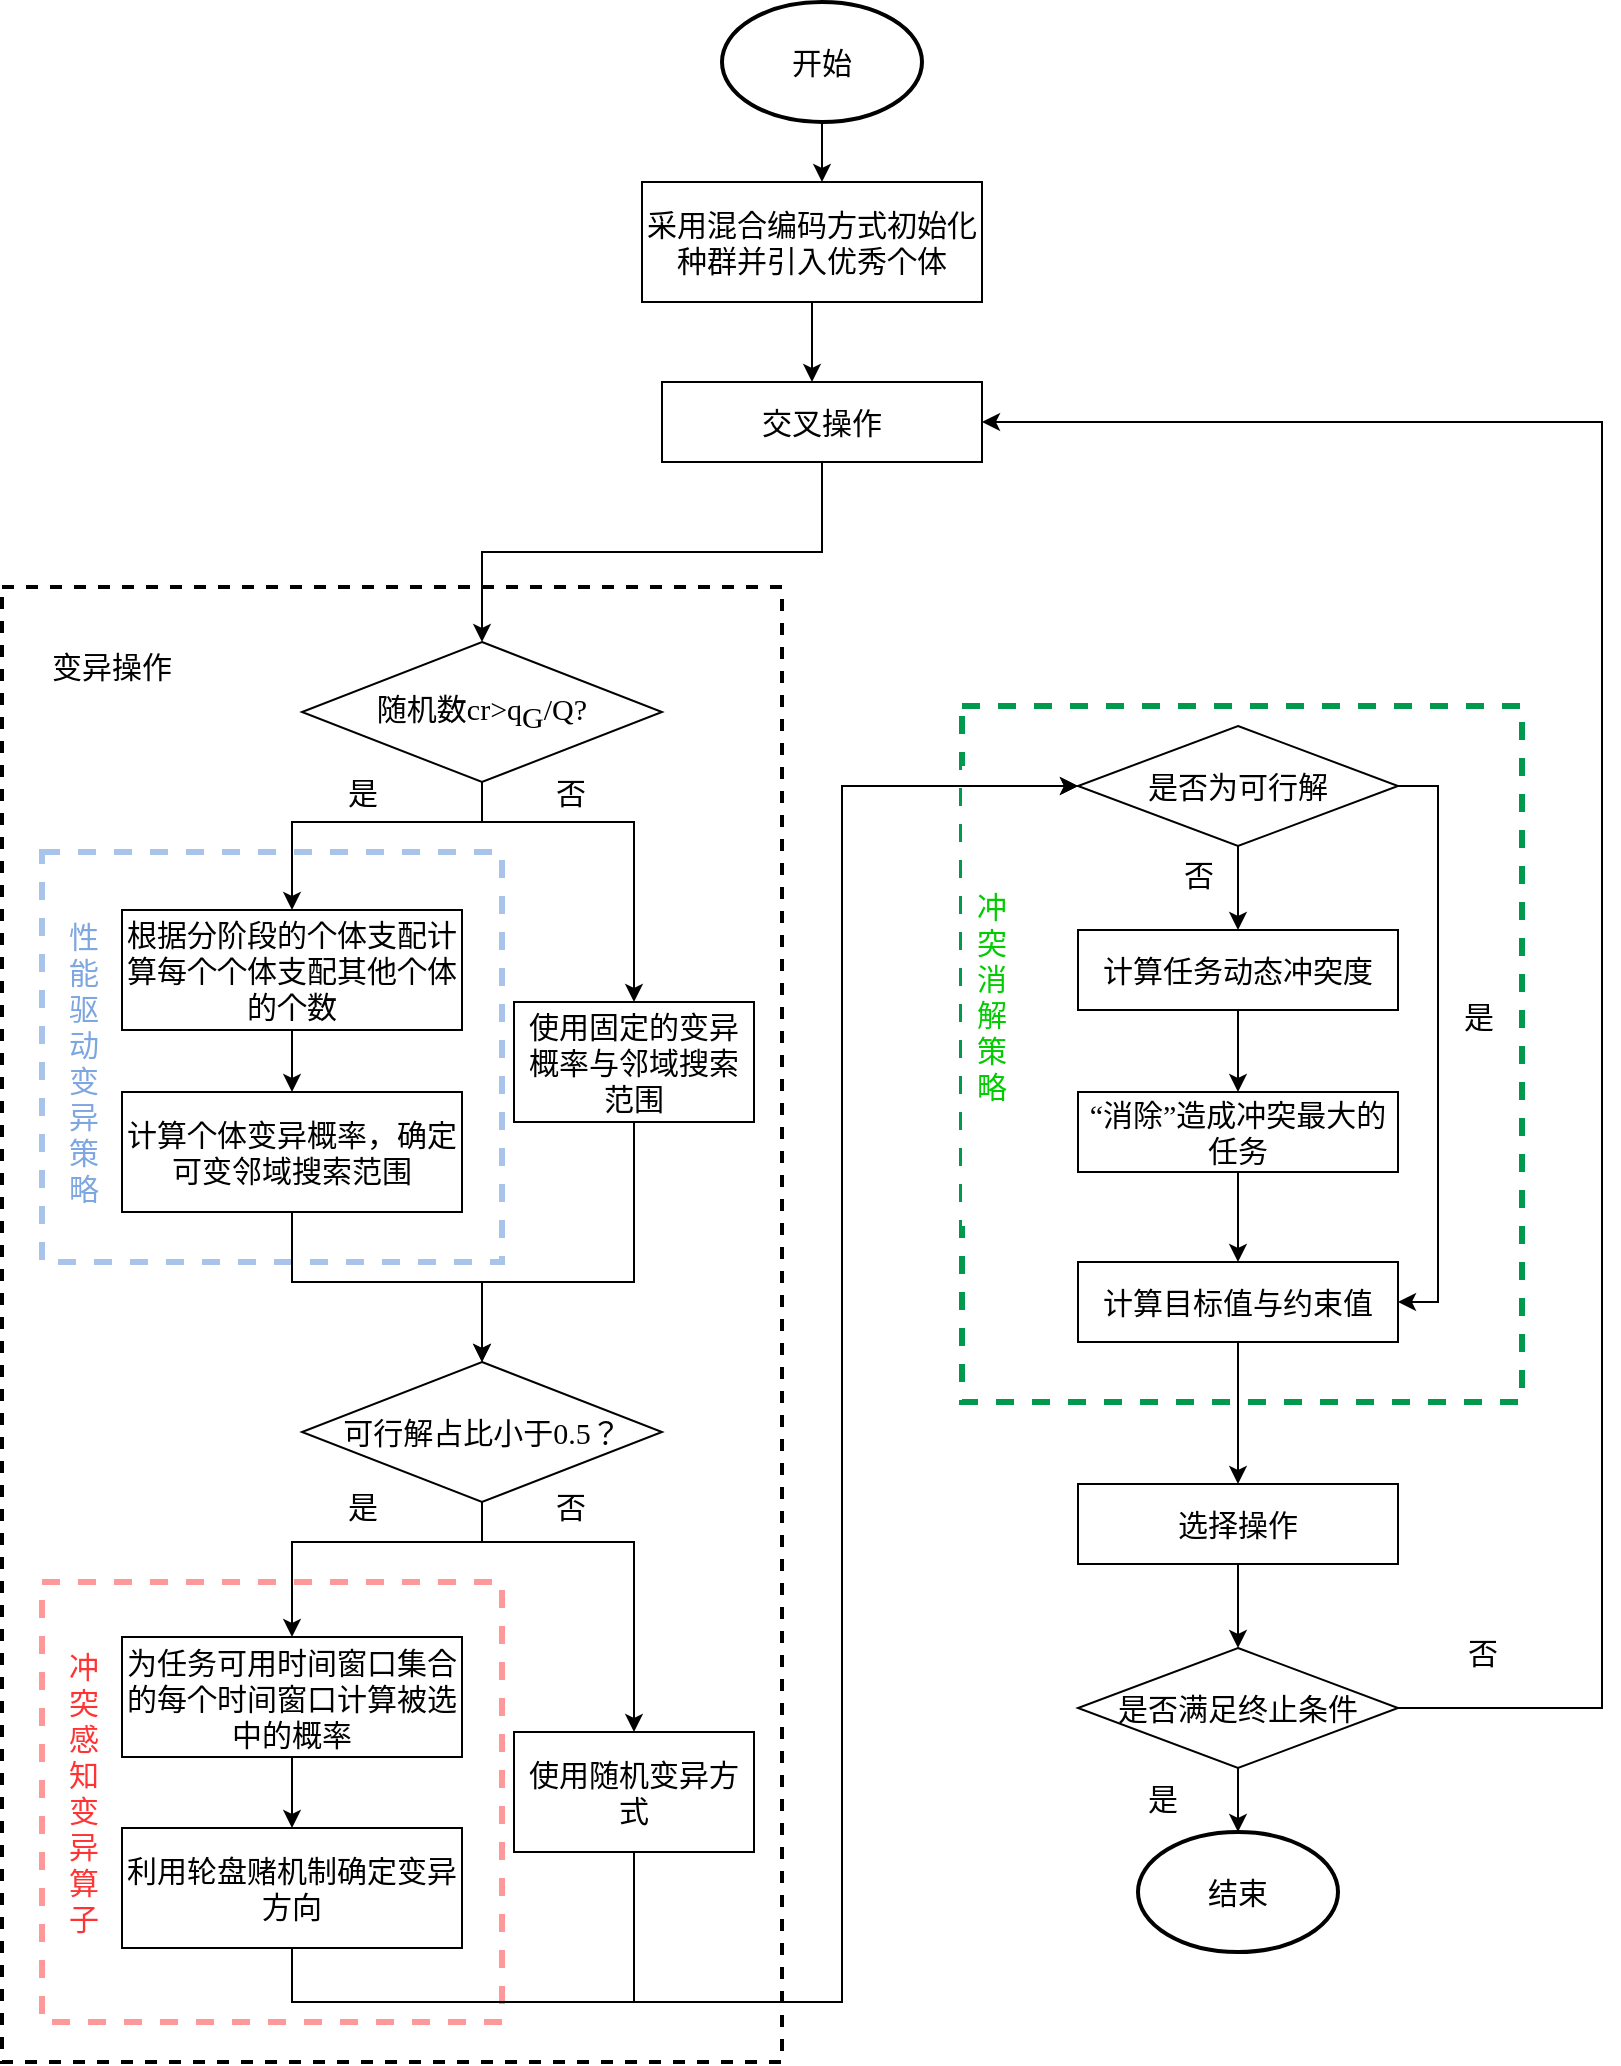 <mxfile version="23.1.6" type="github">
  <diagram name="第 1 页" id="OhXY_Rm7CWS5pItQMr-S">
    <mxGraphModel dx="1434" dy="1919" grid="1" gridSize="10" guides="1" tooltips="1" connect="1" arrows="1" fold="1" page="1" pageScale="1" pageWidth="827" pageHeight="1169" math="0" shadow="0">
      <root>
        <mxCell id="0" />
        <mxCell id="1" parent="0" />
        <mxCell id="94YO7ol4zPPNbiTvRvZd-56" value="" style="rounded=0;whiteSpace=wrap;html=1;dashed=1;strokeWidth=3;strokeColor=#00994D;fontSize=15;fontFamily=Times New Roman;" vertex="1" parent="1">
          <mxGeometry x="600" y="312" width="280" height="348" as="geometry" />
        </mxCell>
        <mxCell id="94YO7ol4zPPNbiTvRvZd-57" value="" style="rounded=0;whiteSpace=wrap;html=1;dashed=1;strokeWidth=2;fontSize=15;fontFamily=Times New Roman;" vertex="1" parent="1">
          <mxGeometry x="120" y="252.5" width="390" height="737.5" as="geometry" />
        </mxCell>
        <mxCell id="94YO7ol4zPPNbiTvRvZd-58" value="变异操作" style="rounded=0;whiteSpace=wrap;html=1;fontSize=15;strokeColor=none;fontFamily=Times New Roman;" vertex="1" parent="1">
          <mxGeometry x="130" y="272" width="90" height="40" as="geometry" />
        </mxCell>
        <mxCell id="94YO7ol4zPPNbiTvRvZd-59" value="" style="rounded=0;whiteSpace=wrap;html=1;dashed=1;strokeWidth=3;strokeColor=#FF9999;fontSize=15;fontFamily=Times New Roman;" vertex="1" parent="1">
          <mxGeometry x="140" y="750" width="230" height="220" as="geometry" />
        </mxCell>
        <mxCell id="94YO7ol4zPPNbiTvRvZd-60" value="" style="rounded=0;whiteSpace=wrap;html=1;dashed=1;strokeColor=#A9C4EB;strokeWidth=3;fontSize=15;fontFamily=Times New Roman;" vertex="1" parent="1">
          <mxGeometry x="140" y="385" width="230" height="205" as="geometry" />
        </mxCell>
        <mxCell id="94YO7ol4zPPNbiTvRvZd-61" value="" style="edgeStyle=orthogonalEdgeStyle;rounded=0;orthogonalLoop=1;jettySize=auto;html=1;noEdgeStyle=1;orthogonal=1;fontSize=15;fontFamily=Times New Roman;" edge="1" parent="1" source="94YO7ol4zPPNbiTvRvZd-62" target="94YO7ol4zPPNbiTvRvZd-64">
          <mxGeometry relative="1" as="geometry" />
        </mxCell>
        <mxCell id="94YO7ol4zPPNbiTvRvZd-62" value="开始" style="strokeWidth=2;html=1;shape=mxgraph.flowchart.start_1;whiteSpace=wrap;fontSize=15;fontFamily=Times New Roman;" vertex="1" parent="1">
          <mxGeometry x="480" y="-40" width="100" height="60" as="geometry" />
        </mxCell>
        <mxCell id="94YO7ol4zPPNbiTvRvZd-63" value="" style="edgeStyle=orthogonalEdgeStyle;rounded=0;orthogonalLoop=1;jettySize=auto;html=1;noEdgeStyle=1;orthogonal=1;fontSize=15;fontFamily=Times New Roman;" edge="1" parent="1" source="94YO7ol4zPPNbiTvRvZd-64" target="94YO7ol4zPPNbiTvRvZd-66">
          <mxGeometry relative="1" as="geometry" />
        </mxCell>
        <mxCell id="94YO7ol4zPPNbiTvRvZd-64" value="采用混合编码方式初始化种群并引入优秀个体" style="rounded=0;whiteSpace=wrap;html=1;fontSize=15;fontFamily=Times New Roman;" vertex="1" parent="1">
          <mxGeometry x="440" y="50" width="170" height="60" as="geometry" />
        </mxCell>
        <mxCell id="94YO7ol4zPPNbiTvRvZd-65" style="edgeStyle=orthogonalEdgeStyle;rounded=0;orthogonalLoop=1;jettySize=auto;html=1;exitX=0.5;exitY=1;exitDx=0;exitDy=0;entryX=0.5;entryY=0;entryDx=0;entryDy=0;fontSize=15;fontFamily=Times New Roman;" edge="1" parent="1" source="94YO7ol4zPPNbiTvRvZd-66" target="94YO7ol4zPPNbiTvRvZd-85">
          <mxGeometry relative="1" as="geometry" />
        </mxCell>
        <mxCell id="94YO7ol4zPPNbiTvRvZd-66" value="交叉操作" style="rounded=0;whiteSpace=wrap;html=1;fontSize=15;fontFamily=Times New Roman;" vertex="1" parent="1">
          <mxGeometry x="450" y="150" width="160" height="40" as="geometry" />
        </mxCell>
        <mxCell id="94YO7ol4zPPNbiTvRvZd-67" value="" style="edgeStyle=orthogonalEdgeStyle;rounded=0;orthogonalLoop=1;jettySize=auto;html=1;fontSize=15;fontFamily=Times New Roman;" edge="1" parent="1" source="94YO7ol4zPPNbiTvRvZd-68" target="94YO7ol4zPPNbiTvRvZd-71">
          <mxGeometry relative="1" as="geometry" />
        </mxCell>
        <mxCell id="94YO7ol4zPPNbiTvRvZd-68" value="选择操作" style="rounded=0;whiteSpace=wrap;html=1;fontSize=15;fontFamily=Times New Roman;" vertex="1" parent="1">
          <mxGeometry x="658" y="701" width="160" height="40" as="geometry" />
        </mxCell>
        <mxCell id="94YO7ol4zPPNbiTvRvZd-69" value="" style="edgeStyle=orthogonalEdgeStyle;rounded=0;orthogonalLoop=1;jettySize=auto;html=1;fontSize=15;fontFamily=Times New Roman;" edge="1" parent="1" source="94YO7ol4zPPNbiTvRvZd-71" target="94YO7ol4zPPNbiTvRvZd-72">
          <mxGeometry relative="1" as="geometry" />
        </mxCell>
        <mxCell id="94YO7ol4zPPNbiTvRvZd-70" style="edgeStyle=orthogonalEdgeStyle;rounded=0;orthogonalLoop=1;jettySize=auto;html=1;exitX=1;exitY=0.5;exitDx=0;exitDy=0;entryX=1;entryY=0.5;entryDx=0;entryDy=0;fontSize=15;fontFamily=Times New Roman;" edge="1" parent="1" source="94YO7ol4zPPNbiTvRvZd-71" target="94YO7ol4zPPNbiTvRvZd-66">
          <mxGeometry relative="1" as="geometry">
            <Array as="points">
              <mxPoint x="920" y="813" />
              <mxPoint x="920" y="170" />
            </Array>
          </mxGeometry>
        </mxCell>
        <mxCell id="94YO7ol4zPPNbiTvRvZd-71" value="是否满足终止条件" style="rhombus;whiteSpace=wrap;html=1;fontSize=15;fontFamily=Times New Roman;" vertex="1" parent="1">
          <mxGeometry x="658" y="783" width="160" height="60" as="geometry" />
        </mxCell>
        <mxCell id="94YO7ol4zPPNbiTvRvZd-72" value="结束" style="strokeWidth=2;html=1;shape=mxgraph.flowchart.start_1;whiteSpace=wrap;fontSize=15;fontFamily=Times New Roman;" vertex="1" parent="1">
          <mxGeometry x="688" y="875" width="100" height="60" as="geometry" />
        </mxCell>
        <mxCell id="94YO7ol4zPPNbiTvRvZd-73" value="是" style="text;html=1;align=center;verticalAlign=middle;resizable=0;points=[];autosize=1;strokeColor=none;fillColor=none;fontSize=15;fontFamily=Times New Roman;" vertex="1" parent="1">
          <mxGeometry x="680" y="843" width="40" height="30" as="geometry" />
        </mxCell>
        <mxCell id="94YO7ol4zPPNbiTvRvZd-74" value="性能驱动变异策略" style="rounded=0;whiteSpace=wrap;html=1;fontSize=15;strokeColor=none;fontColor=#7EA6E0;fontFamily=Times New Roman;" vertex="1" parent="1">
          <mxGeometry x="146" y="425" width="30" height="130" as="geometry" />
        </mxCell>
        <mxCell id="94YO7ol4zPPNbiTvRvZd-75" value="" style="edgeStyle=orthogonalEdgeStyle;rounded=0;orthogonalLoop=1;jettySize=auto;html=1;fontSize=15;fontFamily=Times New Roman;" edge="1" parent="1" source="94YO7ol4zPPNbiTvRvZd-76" target="94YO7ol4zPPNbiTvRvZd-78">
          <mxGeometry relative="1" as="geometry" />
        </mxCell>
        <mxCell id="94YO7ol4zPPNbiTvRvZd-76" value="根据分阶段的个体支配计算每个个体支配其他个体的个数" style="rounded=0;whiteSpace=wrap;html=1;fontSize=15;fontFamily=Times New Roman;" vertex="1" parent="1">
          <mxGeometry x="180" y="414" width="170" height="60" as="geometry" />
        </mxCell>
        <mxCell id="94YO7ol4zPPNbiTvRvZd-77" style="edgeStyle=orthogonalEdgeStyle;rounded=0;orthogonalLoop=1;jettySize=auto;html=1;exitX=0.5;exitY=1;exitDx=0;exitDy=0;entryX=0.5;entryY=0;entryDx=0;entryDy=0;fontSize=15;fontFamily=Times New Roman;" edge="1" parent="1" source="94YO7ol4zPPNbiTvRvZd-78" target="94YO7ol4zPPNbiTvRvZd-88">
          <mxGeometry relative="1" as="geometry">
            <Array as="points">
              <mxPoint x="265" y="600" />
              <mxPoint x="360" y="600" />
            </Array>
          </mxGeometry>
        </mxCell>
        <mxCell id="94YO7ol4zPPNbiTvRvZd-78" value="计算个体变异概率，确定可变邻域搜索范围" style="whiteSpace=wrap;html=1;rounded=0;fontSize=15;fontFamily=Times New Roman;" vertex="1" parent="1">
          <mxGeometry x="180" y="505" width="170" height="60" as="geometry" />
        </mxCell>
        <mxCell id="94YO7ol4zPPNbiTvRvZd-79" style="edgeStyle=orthogonalEdgeStyle;rounded=0;orthogonalLoop=1;jettySize=auto;html=1;exitX=0.5;exitY=1;exitDx=0;exitDy=0;entryX=0.5;entryY=0;entryDx=0;entryDy=0;" edge="1" parent="1" source="94YO7ol4zPPNbiTvRvZd-80" target="94YO7ol4zPPNbiTvRvZd-81">
          <mxGeometry relative="1" as="geometry" />
        </mxCell>
        <mxCell id="94YO7ol4zPPNbiTvRvZd-80" value="为任务可用时间窗口集合的每个时间窗口计算被选中的概率" style="rounded=0;whiteSpace=wrap;html=1;fontSize=15;fontFamily=Times New Roman;" vertex="1" parent="1">
          <mxGeometry x="180" y="777.5" width="170" height="60" as="geometry" />
        </mxCell>
        <mxCell id="94YO7ol4zPPNbiTvRvZd-81" value="利用轮盘赌机制确定变异方向" style="rounded=0;whiteSpace=wrap;html=1;fontSize=15;fontFamily=Times New Roman;" vertex="1" parent="1">
          <mxGeometry x="180" y="873" width="170" height="60" as="geometry" />
        </mxCell>
        <mxCell id="94YO7ol4zPPNbiTvRvZd-82" value="冲突感知变异算子" style="rounded=0;whiteSpace=wrap;html=1;fontSize=15;strokeColor=none;fontColor=#FF3333;fontFamily=Times New Roman;" vertex="1" parent="1">
          <mxGeometry x="146" y="790" width="30" height="130" as="geometry" />
        </mxCell>
        <mxCell id="94YO7ol4zPPNbiTvRvZd-83" style="edgeStyle=orthogonalEdgeStyle;rounded=0;orthogonalLoop=1;jettySize=auto;html=1;exitX=0.5;exitY=1;exitDx=0;exitDy=0;fontSize=15;fontFamily=Times New Roman;" edge="1" parent="1" source="94YO7ol4zPPNbiTvRvZd-85" target="94YO7ol4zPPNbiTvRvZd-90">
          <mxGeometry relative="1" as="geometry">
            <Array as="points">
              <mxPoint x="360" y="370" />
              <mxPoint x="436" y="370" />
            </Array>
          </mxGeometry>
        </mxCell>
        <mxCell id="94YO7ol4zPPNbiTvRvZd-84" style="edgeStyle=orthogonalEdgeStyle;rounded=0;orthogonalLoop=1;jettySize=auto;html=1;exitX=0.5;exitY=1;exitDx=0;exitDy=0;entryX=0.5;entryY=0;entryDx=0;entryDy=0;fontFamily=Times New Roman;" edge="1" parent="1" source="94YO7ol4zPPNbiTvRvZd-85" target="94YO7ol4zPPNbiTvRvZd-76">
          <mxGeometry relative="1" as="geometry">
            <Array as="points">
              <mxPoint x="360" y="370" />
              <mxPoint x="265" y="370" />
            </Array>
          </mxGeometry>
        </mxCell>
        <mxCell id="94YO7ol4zPPNbiTvRvZd-85" value="随机数cr&amp;gt;q&lt;sub style=&quot;font-size: 15px;&quot;&gt;&lt;font style=&quot;font-size: 15px;&quot;&gt;G&lt;/font&gt;&lt;/sub&gt;/Q?&lt;span style=&quot;font-size: 15px;&quot; lang=&quot;EN-US&quot;&gt;&lt;/span&gt;" style="rhombus;whiteSpace=wrap;html=1;fontSize=15;fontFamily=Times New Roman;" vertex="1" parent="1">
          <mxGeometry x="270" y="280" width="180" height="70" as="geometry" />
        </mxCell>
        <mxCell id="94YO7ol4zPPNbiTvRvZd-86" style="edgeStyle=orthogonalEdgeStyle;rounded=0;orthogonalLoop=1;jettySize=auto;html=1;exitX=0.5;exitY=1;exitDx=0;exitDy=0;entryX=0.5;entryY=0;entryDx=0;entryDy=0;fontSize=15;fontFamily=Times New Roman;" edge="1" parent="1" source="94YO7ol4zPPNbiTvRvZd-88" target="94YO7ol4zPPNbiTvRvZd-91">
          <mxGeometry relative="1" as="geometry">
            <Array as="points">
              <mxPoint x="360" y="730" />
              <mxPoint x="436" y="730" />
            </Array>
          </mxGeometry>
        </mxCell>
        <mxCell id="94YO7ol4zPPNbiTvRvZd-87" style="edgeStyle=orthogonalEdgeStyle;rounded=0;orthogonalLoop=1;jettySize=auto;html=1;exitX=0.5;exitY=1;exitDx=0;exitDy=0;fontFamily=Times New Roman;" edge="1" parent="1" source="94YO7ol4zPPNbiTvRvZd-88" target="94YO7ol4zPPNbiTvRvZd-80">
          <mxGeometry relative="1" as="geometry">
            <Array as="points">
              <mxPoint x="360" y="730" />
              <mxPoint x="265" y="730" />
            </Array>
          </mxGeometry>
        </mxCell>
        <mxCell id="94YO7ol4zPPNbiTvRvZd-88" value="可行解占比小于0.5？" style="rhombus;whiteSpace=wrap;html=1;fontSize=15;fontFamily=Times New Roman;" vertex="1" parent="1">
          <mxGeometry x="270" y="640" width="180" height="70" as="geometry" />
        </mxCell>
        <mxCell id="94YO7ol4zPPNbiTvRvZd-89" style="edgeStyle=orthogonalEdgeStyle;rounded=0;orthogonalLoop=1;jettySize=auto;html=1;exitX=0.5;exitY=1;exitDx=0;exitDy=0;entryX=0.5;entryY=0;entryDx=0;entryDy=0;fontSize=15;fontFamily=Times New Roman;" edge="1" parent="1" source="94YO7ol4zPPNbiTvRvZd-90" target="94YO7ol4zPPNbiTvRvZd-88">
          <mxGeometry relative="1" as="geometry">
            <Array as="points">
              <mxPoint x="436" y="600" />
              <mxPoint x="360" y="600" />
            </Array>
          </mxGeometry>
        </mxCell>
        <mxCell id="94YO7ol4zPPNbiTvRvZd-90" value="使用固定的变异概率与邻域搜索范围" style="rounded=0;whiteSpace=wrap;html=1;fontSize=15;fontFamily=Times New Roman;" vertex="1" parent="1">
          <mxGeometry x="376" y="460" width="120" height="60" as="geometry" />
        </mxCell>
        <mxCell id="94YO7ol4zPPNbiTvRvZd-91" value="使用随机变异方式" style="rounded=0;whiteSpace=wrap;html=1;fontSize=15;fontFamily=Times New Roman;" vertex="1" parent="1">
          <mxGeometry x="376" y="825" width="120" height="60" as="geometry" />
        </mxCell>
        <mxCell id="94YO7ol4zPPNbiTvRvZd-92" style="edgeStyle=orthogonalEdgeStyle;rounded=0;orthogonalLoop=1;jettySize=auto;html=1;exitX=0.5;exitY=1;exitDx=0;exitDy=0;fontSize=15;fontFamily=Times New Roman;" edge="1" parent="1" source="94YO7ol4zPPNbiTvRvZd-98" target="94YO7ol4zPPNbiTvRvZd-68">
          <mxGeometry relative="1" as="geometry" />
        </mxCell>
        <mxCell id="94YO7ol4zPPNbiTvRvZd-93" value="是" style="text;html=1;align=center;verticalAlign=middle;resizable=0;points=[];autosize=1;strokeColor=none;fillColor=none;fontSize=15;fontFamily=Times New Roman;" vertex="1" parent="1">
          <mxGeometry x="280" y="340" width="40" height="30" as="geometry" />
        </mxCell>
        <mxCell id="94YO7ol4zPPNbiTvRvZd-94" value="是" style="text;html=1;align=center;verticalAlign=middle;resizable=0;points=[];autosize=1;strokeColor=none;fillColor=none;fontSize=15;fontFamily=Times New Roman;" vertex="1" parent="1">
          <mxGeometry x="280" y="697" width="40" height="30" as="geometry" />
        </mxCell>
        <mxCell id="94YO7ol4zPPNbiTvRvZd-95" value="否" style="text;html=1;align=center;verticalAlign=middle;resizable=0;points=[];autosize=1;strokeColor=none;fillColor=none;fontSize=15;fontFamily=Times New Roman;" vertex="1" parent="1">
          <mxGeometry x="384" y="340" width="40" height="30" as="geometry" />
        </mxCell>
        <mxCell id="94YO7ol4zPPNbiTvRvZd-96" value="否" style="text;html=1;align=center;verticalAlign=middle;resizable=0;points=[];autosize=1;strokeColor=none;fillColor=none;fontSize=15;fontFamily=Times New Roman;" vertex="1" parent="1">
          <mxGeometry x="384" y="697" width="40" height="30" as="geometry" />
        </mxCell>
        <mxCell id="94YO7ol4zPPNbiTvRvZd-97" value="否" style="text;html=1;align=center;verticalAlign=middle;resizable=0;points=[];autosize=1;strokeColor=none;fillColor=none;fontSize=15;fontFamily=Times New Roman;" vertex="1" parent="1">
          <mxGeometry x="840" y="770" width="40" height="30" as="geometry" />
        </mxCell>
        <mxCell id="94YO7ol4zPPNbiTvRvZd-98" value="计算目标值与约束值" style="rounded=0;whiteSpace=wrap;html=1;fontSize=15;fontFamily=Times New Roman;" vertex="1" parent="1">
          <mxGeometry x="658" y="590" width="160" height="40" as="geometry" />
        </mxCell>
        <mxCell id="94YO7ol4zPPNbiTvRvZd-99" style="edgeStyle=orthogonalEdgeStyle;rounded=0;orthogonalLoop=1;jettySize=auto;html=1;exitX=1;exitY=0.5;exitDx=0;exitDy=0;entryX=1;entryY=0.5;entryDx=0;entryDy=0;fontSize=15;fontFamily=Times New Roman;" edge="1" parent="1" source="94YO7ol4zPPNbiTvRvZd-100" target="94YO7ol4zPPNbiTvRvZd-98">
          <mxGeometry relative="1" as="geometry" />
        </mxCell>
        <mxCell id="94YO7ol4zPPNbiTvRvZd-100" value="是否为可行解" style="rhombus;whiteSpace=wrap;html=1;fontSize=15;fontFamily=Times New Roman;" vertex="1" parent="1">
          <mxGeometry x="658" y="322" width="160" height="60" as="geometry" />
        </mxCell>
        <mxCell id="94YO7ol4zPPNbiTvRvZd-101" value="计算任务动态冲突度" style="rounded=0;whiteSpace=wrap;html=1;fontSize=15;fontFamily=Times New Roman;" vertex="1" parent="1">
          <mxGeometry x="658" y="424" width="160" height="40" as="geometry" />
        </mxCell>
        <mxCell id="94YO7ol4zPPNbiTvRvZd-102" value="" style="edgeStyle=orthogonalEdgeStyle;rounded=0;orthogonalLoop=1;jettySize=auto;html=1;fontSize=15;fontFamily=Times New Roman;" edge="1" parent="1" source="94YO7ol4zPPNbiTvRvZd-100" target="94YO7ol4zPPNbiTvRvZd-101">
          <mxGeometry relative="1" as="geometry" />
        </mxCell>
        <mxCell id="94YO7ol4zPPNbiTvRvZd-103" value="" style="edgeStyle=orthogonalEdgeStyle;rounded=0;orthogonalLoop=1;jettySize=auto;html=1;fontSize=15;fontFamily=Times New Roman;" edge="1" parent="1" source="94YO7ol4zPPNbiTvRvZd-104" target="94YO7ol4zPPNbiTvRvZd-98">
          <mxGeometry relative="1" as="geometry" />
        </mxCell>
        <mxCell id="94YO7ol4zPPNbiTvRvZd-104" value="“消除”造成冲突最大的任务" style="rounded=0;whiteSpace=wrap;html=1;fontSize=15;fontFamily=Times New Roman;" vertex="1" parent="1">
          <mxGeometry x="658" y="505" width="160" height="40" as="geometry" />
        </mxCell>
        <mxCell id="94YO7ol4zPPNbiTvRvZd-105" value="" style="edgeStyle=orthogonalEdgeStyle;rounded=0;orthogonalLoop=1;jettySize=auto;html=1;noEdgeStyle=1;orthogonal=1;fontSize=15;fontFamily=Times New Roman;" edge="1" parent="1" source="94YO7ol4zPPNbiTvRvZd-101" target="94YO7ol4zPPNbiTvRvZd-104">
          <mxGeometry relative="1" as="geometry" />
        </mxCell>
        <mxCell id="94YO7ol4zPPNbiTvRvZd-106" value="是" style="text;html=1;align=center;verticalAlign=middle;resizable=0;points=[];autosize=1;strokeColor=none;fillColor=none;fontSize=15;fontFamily=Times New Roman;" vertex="1" parent="1">
          <mxGeometry x="838" y="452" width="40" height="30" as="geometry" />
        </mxCell>
        <mxCell id="94YO7ol4zPPNbiTvRvZd-107" value="否" style="text;html=1;align=center;verticalAlign=middle;resizable=0;points=[];autosize=1;strokeColor=none;fillColor=none;fontSize=15;fontFamily=Times New Roman;" vertex="1" parent="1">
          <mxGeometry x="698" y="381" width="40" height="30" as="geometry" />
        </mxCell>
        <mxCell id="94YO7ol4zPPNbiTvRvZd-108" value="冲突消解策略" style="rounded=0;whiteSpace=wrap;html=1;fontSize=15;strokeColor=none;fontColor=#00CC00;fontFamily=Times New Roman;" vertex="1" parent="1">
          <mxGeometry x="600" y="342" width="30" height="230" as="geometry" />
        </mxCell>
        <mxCell id="94YO7ol4zPPNbiTvRvZd-109" style="edgeStyle=orthogonalEdgeStyle;rounded=0;orthogonalLoop=1;jettySize=auto;html=1;exitX=0.5;exitY=1;exitDx=0;exitDy=0;entryX=0;entryY=0.5;entryDx=0;entryDy=0;fontSize=15;fontFamily=Times New Roman;" edge="1" parent="1" source="94YO7ol4zPPNbiTvRvZd-91" target="94YO7ol4zPPNbiTvRvZd-100">
          <mxGeometry relative="1" as="geometry">
            <Array as="points">
              <mxPoint x="436" y="960" />
              <mxPoint x="540" y="960" />
              <mxPoint x="540" y="352" />
            </Array>
          </mxGeometry>
        </mxCell>
        <mxCell id="94YO7ol4zPPNbiTvRvZd-110" style="edgeStyle=orthogonalEdgeStyle;rounded=0;orthogonalLoop=1;jettySize=auto;html=1;exitX=0.5;exitY=1;exitDx=0;exitDy=0;entryX=0;entryY=0.5;entryDx=0;entryDy=0;fontSize=15;fontFamily=Times New Roman;" edge="1" parent="1" source="94YO7ol4zPPNbiTvRvZd-81" target="94YO7ol4zPPNbiTvRvZd-100">
          <mxGeometry relative="1" as="geometry">
            <Array as="points">
              <mxPoint x="265" y="960" />
              <mxPoint x="540" y="960" />
              <mxPoint x="540" y="352" />
            </Array>
          </mxGeometry>
        </mxCell>
      </root>
    </mxGraphModel>
  </diagram>
</mxfile>
